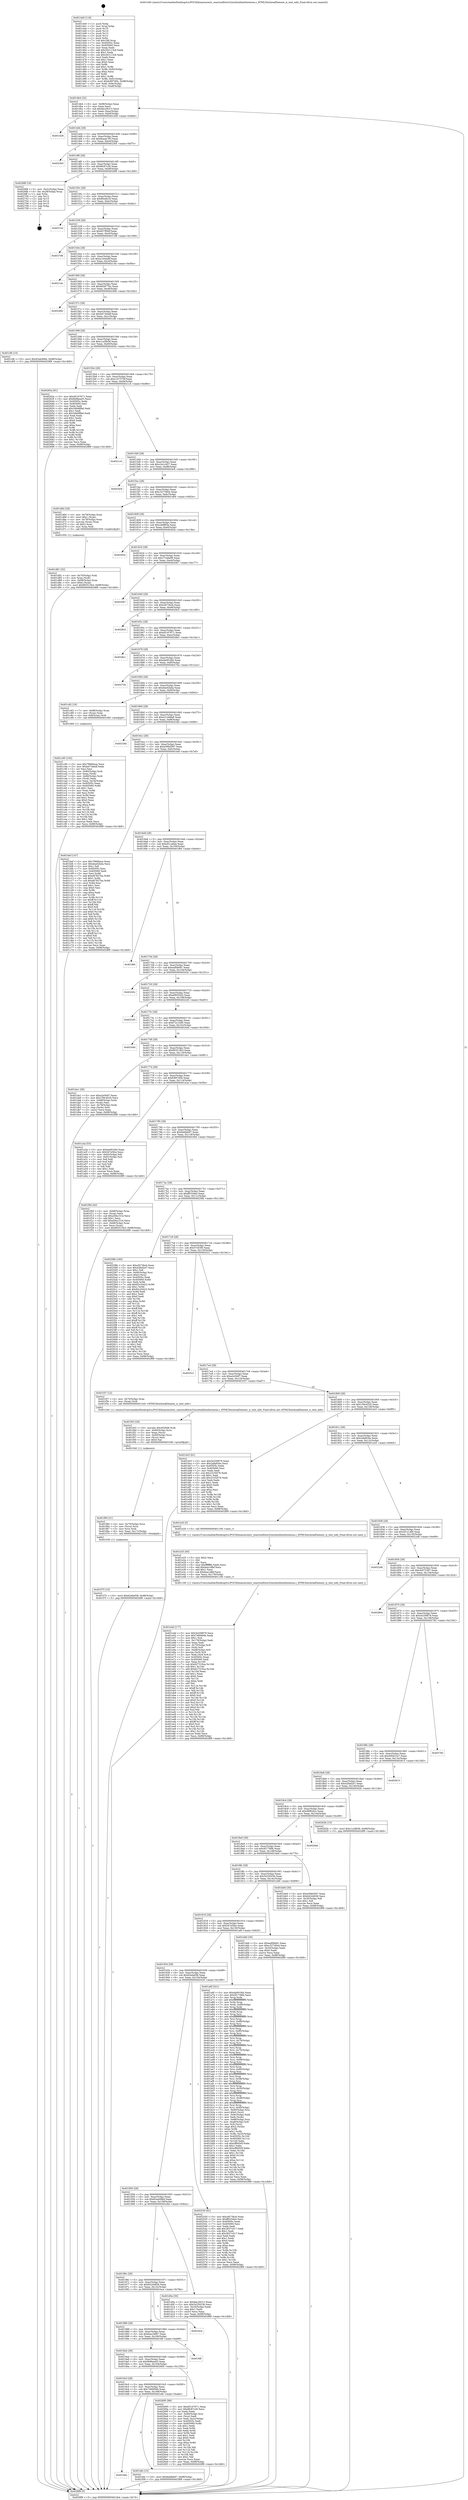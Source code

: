 digraph "0x401440" {
  label = "0x401440 (/mnt/c/Users/mathe/Desktop/tcc/POCII/binaries/extr_reactosdllwin32mshtmlhtmltextarea.c_HTMLTextAreaElement_is_text_edit_Final-ollvm.out::main(0))"
  labelloc = "t"
  node[shape=record]

  Entry [label="",width=0.3,height=0.3,shape=circle,fillcolor=black,style=filled]
  "0x4014b4" [label="{
     0x4014b4 [32]\l
     | [instrs]\l
     &nbsp;&nbsp;0x4014b4 \<+6\>: mov -0x98(%rbp),%eax\l
     &nbsp;&nbsp;0x4014ba \<+2\>: mov %eax,%ecx\l
     &nbsp;&nbsp;0x4014bc \<+6\>: sub $0x8ac29313,%ecx\l
     &nbsp;&nbsp;0x4014c2 \<+6\>: mov %eax,-0xac(%rbp)\l
     &nbsp;&nbsp;0x4014c8 \<+6\>: mov %ecx,-0xb0(%rbp)\l
     &nbsp;&nbsp;0x4014ce \<+6\>: je 0000000000401d28 \<main+0x8e8\>\l
  }"]
  "0x401d28" [label="{
     0x401d28\l
  }", style=dashed]
  "0x4014d4" [label="{
     0x4014d4 [28]\l
     | [instrs]\l
     &nbsp;&nbsp;0x4014d4 \<+5\>: jmp 00000000004014d9 \<main+0x99\>\l
     &nbsp;&nbsp;0x4014d9 \<+6\>: mov -0xac(%rbp),%eax\l
     &nbsp;&nbsp;0x4014df \<+5\>: sub $0x8eaaa793,%eax\l
     &nbsp;&nbsp;0x4014e4 \<+6\>: mov %eax,-0xb4(%rbp)\l
     &nbsp;&nbsp;0x4014ea \<+6\>: je 00000000004023b5 \<main+0xf75\>\l
  }"]
  Exit [label="",width=0.3,height=0.3,shape=circle,fillcolor=black,style=filled,peripheries=2]
  "0x4023b5" [label="{
     0x4023b5\l
  }", style=dashed]
  "0x4014f0" [label="{
     0x4014f0 [28]\l
     | [instrs]\l
     &nbsp;&nbsp;0x4014f0 \<+5\>: jmp 00000000004014f5 \<main+0xb5\>\l
     &nbsp;&nbsp;0x4014f5 \<+6\>: mov -0xac(%rbp),%eax\l
     &nbsp;&nbsp;0x4014fb \<+5\>: sub $0x8fc87c26,%eax\l
     &nbsp;&nbsp;0x401500 \<+6\>: mov %eax,-0xb8(%rbp)\l
     &nbsp;&nbsp;0x401506 \<+6\>: je 00000000004026f8 \<main+0x12b8\>\l
  }"]
  "0x401f75" [label="{
     0x401f75 [15]\l
     | [instrs]\l
     &nbsp;&nbsp;0x401f75 \<+10\>: movl $0x62ebef38,-0x98(%rbp)\l
     &nbsp;&nbsp;0x401f7f \<+5\>: jmp 00000000004028f9 \<main+0x14b9\>\l
  }"]
  "0x4026f8" [label="{
     0x4026f8 [18]\l
     | [instrs]\l
     &nbsp;&nbsp;0x4026f8 \<+3\>: mov -0x2c(%rbp),%eax\l
     &nbsp;&nbsp;0x4026fb \<+4\>: lea -0x28(%rbp),%rsp\l
     &nbsp;&nbsp;0x4026ff \<+1\>: pop %rbx\l
     &nbsp;&nbsp;0x402700 \<+2\>: pop %r12\l
     &nbsp;&nbsp;0x402702 \<+2\>: pop %r13\l
     &nbsp;&nbsp;0x402704 \<+2\>: pop %r14\l
     &nbsp;&nbsp;0x402706 \<+2\>: pop %r15\l
     &nbsp;&nbsp;0x402708 \<+1\>: pop %rbp\l
     &nbsp;&nbsp;0x402709 \<+1\>: ret\l
  }"]
  "0x40150c" [label="{
     0x40150c [28]\l
     | [instrs]\l
     &nbsp;&nbsp;0x40150c \<+5\>: jmp 0000000000401511 \<main+0xd1\>\l
     &nbsp;&nbsp;0x401511 \<+6\>: mov -0xac(%rbp),%eax\l
     &nbsp;&nbsp;0x401517 \<+5\>: sub $0x8fcefe18,%eax\l
     &nbsp;&nbsp;0x40151c \<+6\>: mov %eax,-0xbc(%rbp)\l
     &nbsp;&nbsp;0x401522 \<+6\>: je 00000000004021e2 \<main+0xda2\>\l
  }"]
  "0x401f60" [label="{
     0x401f60 [21]\l
     | [instrs]\l
     &nbsp;&nbsp;0x401f60 \<+4\>: mov -0x70(%rbp),%rcx\l
     &nbsp;&nbsp;0x401f64 \<+3\>: mov (%rcx),%rcx\l
     &nbsp;&nbsp;0x401f67 \<+3\>: mov %rcx,%rdi\l
     &nbsp;&nbsp;0x401f6a \<+6\>: mov %eax,-0x17c(%rbp)\l
     &nbsp;&nbsp;0x401f70 \<+5\>: call 0000000000401030 \<free@plt\>\l
     | [calls]\l
     &nbsp;&nbsp;0x401030 \{1\} (unknown)\l
  }"]
  "0x4021e2" [label="{
     0x4021e2\l
  }", style=dashed]
  "0x401528" [label="{
     0x401528 [28]\l
     | [instrs]\l
     &nbsp;&nbsp;0x401528 \<+5\>: jmp 000000000040152d \<main+0xed\>\l
     &nbsp;&nbsp;0x40152d \<+6\>: mov -0xac(%rbp),%eax\l
     &nbsp;&nbsp;0x401533 \<+5\>: sub $0x927ff2bf,%eax\l
     &nbsp;&nbsp;0x401538 \<+6\>: mov %eax,-0xc0(%rbp)\l
     &nbsp;&nbsp;0x40153e \<+6\>: je 00000000004027d8 \<main+0x1398\>\l
  }"]
  "0x401f43" [label="{
     0x401f43 [29]\l
     | [instrs]\l
     &nbsp;&nbsp;0x401f43 \<+10\>: movabs $0x4030d6,%rdi\l
     &nbsp;&nbsp;0x401f4d \<+4\>: mov -0x60(%rbp),%rcx\l
     &nbsp;&nbsp;0x401f51 \<+2\>: mov %eax,(%rcx)\l
     &nbsp;&nbsp;0x401f53 \<+4\>: mov -0x60(%rbp),%rcx\l
     &nbsp;&nbsp;0x401f57 \<+2\>: mov (%rcx),%esi\l
     &nbsp;&nbsp;0x401f59 \<+2\>: mov $0x0,%al\l
     &nbsp;&nbsp;0x401f5b \<+5\>: call 0000000000401040 \<printf@plt\>\l
     | [calls]\l
     &nbsp;&nbsp;0x401040 \{1\} (unknown)\l
  }"]
  "0x4027d8" [label="{
     0x4027d8\l
  }", style=dashed]
  "0x401544" [label="{
     0x401544 [28]\l
     | [instrs]\l
     &nbsp;&nbsp;0x401544 \<+5\>: jmp 0000000000401549 \<main+0x109\>\l
     &nbsp;&nbsp;0x401549 \<+6\>: mov -0xac(%rbp),%eax\l
     &nbsp;&nbsp;0x40154f \<+5\>: sub $0xa1444adf,%eax\l
     &nbsp;&nbsp;0x401554 \<+6\>: mov %eax,-0xc4(%rbp)\l
     &nbsp;&nbsp;0x40155a \<+6\>: je 000000000040214a \<main+0xd0a\>\l
  }"]
  "0x4019dc" [label="{
     0x4019dc\l
  }", style=dashed]
  "0x40214a" [label="{
     0x40214a\l
  }", style=dashed]
  "0x401560" [label="{
     0x401560 [28]\l
     | [instrs]\l
     &nbsp;&nbsp;0x401560 \<+5\>: jmp 0000000000401565 \<main+0x125\>\l
     &nbsp;&nbsp;0x401565 \<+6\>: mov -0xac(%rbp),%eax\l
     &nbsp;&nbsp;0x40156b \<+5\>: sub $0xb82977bc,%eax\l
     &nbsp;&nbsp;0x401570 \<+6\>: mov %eax,-0xc8(%rbp)\l
     &nbsp;&nbsp;0x401576 \<+6\>: je 000000000040246b \<main+0x102b\>\l
  }"]
  "0x401efe" [label="{
     0x401efe [15]\l
     | [instrs]\l
     &nbsp;&nbsp;0x401efe \<+10\>: movl $0xfeddbb97,-0x98(%rbp)\l
     &nbsp;&nbsp;0x401f08 \<+5\>: jmp 00000000004028f9 \<main+0x14b9\>\l
  }"]
  "0x40246b" [label="{
     0x40246b\l
  }", style=dashed]
  "0x40157c" [label="{
     0x40157c [28]\l
     | [instrs]\l
     &nbsp;&nbsp;0x40157c \<+5\>: jmp 0000000000401581 \<main+0x141\>\l
     &nbsp;&nbsp;0x401581 \<+6\>: mov -0xac(%rbp),%eax\l
     &nbsp;&nbsp;0x401587 \<+5\>: sub $0xbd73dedf,%eax\l
     &nbsp;&nbsp;0x40158c \<+6\>: mov %eax,-0xcc(%rbp)\l
     &nbsp;&nbsp;0x401592 \<+6\>: je 0000000000401cfb \<main+0x8bb\>\l
  }"]
  "0x4019c0" [label="{
     0x4019c0 [28]\l
     | [instrs]\l
     &nbsp;&nbsp;0x4019c0 \<+5\>: jmp 00000000004019c5 \<main+0x585\>\l
     &nbsp;&nbsp;0x4019c5 \<+6\>: mov -0xac(%rbp),%eax\l
     &nbsp;&nbsp;0x4019cb \<+5\>: sub $0x746f494b,%eax\l
     &nbsp;&nbsp;0x4019d0 \<+6\>: mov %eax,-0x168(%rbp)\l
     &nbsp;&nbsp;0x4019d6 \<+6\>: je 0000000000401efe \<main+0xabe\>\l
  }"]
  "0x401cfb" [label="{
     0x401cfb [15]\l
     | [instrs]\l
     &nbsp;&nbsp;0x401cfb \<+10\>: movl $0x63a4496d,-0x98(%rbp)\l
     &nbsp;&nbsp;0x401d05 \<+5\>: jmp 00000000004028f9 \<main+0x14b9\>\l
  }"]
  "0x401598" [label="{
     0x401598 [28]\l
     | [instrs]\l
     &nbsp;&nbsp;0x401598 \<+5\>: jmp 000000000040159d \<main+0x15d\>\l
     &nbsp;&nbsp;0x40159d \<+6\>: mov -0xac(%rbp),%eax\l
     &nbsp;&nbsp;0x4015a3 \<+5\>: sub $0xc1a3fb58,%eax\l
     &nbsp;&nbsp;0x4015a8 \<+6\>: mov %eax,-0xd0(%rbp)\l
     &nbsp;&nbsp;0x4015ae \<+6\>: je 000000000040263a \<main+0x11fa\>\l
  }"]
  "0x402695" [label="{
     0x402695 [99]\l
     | [instrs]\l
     &nbsp;&nbsp;0x402695 \<+5\>: mov $0xd5167671,%eax\l
     &nbsp;&nbsp;0x40269a \<+5\>: mov $0x8fc87c26,%ecx\l
     &nbsp;&nbsp;0x40269f \<+2\>: xor %edx,%edx\l
     &nbsp;&nbsp;0x4026a1 \<+7\>: mov -0x90(%rbp),%rsi\l
     &nbsp;&nbsp;0x4026a8 \<+2\>: mov (%rsi),%edi\l
     &nbsp;&nbsp;0x4026aa \<+3\>: mov %edi,-0x2c(%rbp)\l
     &nbsp;&nbsp;0x4026ad \<+7\>: mov 0x40505c,%edi\l
     &nbsp;&nbsp;0x4026b4 \<+8\>: mov 0x405060,%r8d\l
     &nbsp;&nbsp;0x4026bc \<+3\>: sub $0x1,%edx\l
     &nbsp;&nbsp;0x4026bf \<+3\>: mov %edi,%r9d\l
     &nbsp;&nbsp;0x4026c2 \<+3\>: add %edx,%r9d\l
     &nbsp;&nbsp;0x4026c5 \<+4\>: imul %r9d,%edi\l
     &nbsp;&nbsp;0x4026c9 \<+3\>: and $0x1,%edi\l
     &nbsp;&nbsp;0x4026cc \<+3\>: cmp $0x0,%edi\l
     &nbsp;&nbsp;0x4026cf \<+4\>: sete %r10b\l
     &nbsp;&nbsp;0x4026d3 \<+4\>: cmp $0xa,%r8d\l
     &nbsp;&nbsp;0x4026d7 \<+4\>: setl %r11b\l
     &nbsp;&nbsp;0x4026db \<+3\>: mov %r10b,%bl\l
     &nbsp;&nbsp;0x4026de \<+3\>: and %r11b,%bl\l
     &nbsp;&nbsp;0x4026e1 \<+3\>: xor %r11b,%r10b\l
     &nbsp;&nbsp;0x4026e4 \<+3\>: or %r10b,%bl\l
     &nbsp;&nbsp;0x4026e7 \<+3\>: test $0x1,%bl\l
     &nbsp;&nbsp;0x4026ea \<+3\>: cmovne %ecx,%eax\l
     &nbsp;&nbsp;0x4026ed \<+6\>: mov %eax,-0x98(%rbp)\l
     &nbsp;&nbsp;0x4026f3 \<+5\>: jmp 00000000004028f9 \<main+0x14b9\>\l
  }"]
  "0x40263a" [label="{
     0x40263a [91]\l
     | [instrs]\l
     &nbsp;&nbsp;0x40263a \<+5\>: mov $0xd5167671,%eax\l
     &nbsp;&nbsp;0x40263f \<+5\>: mov $0x6b9bea03,%ecx\l
     &nbsp;&nbsp;0x402644 \<+7\>: mov 0x40505c,%edx\l
     &nbsp;&nbsp;0x40264b \<+7\>: mov 0x405060,%esi\l
     &nbsp;&nbsp;0x402652 \<+2\>: mov %edx,%edi\l
     &nbsp;&nbsp;0x402654 \<+6\>: add $0x34b98fbd,%edi\l
     &nbsp;&nbsp;0x40265a \<+3\>: sub $0x1,%edi\l
     &nbsp;&nbsp;0x40265d \<+6\>: sub $0x34b98fbd,%edi\l
     &nbsp;&nbsp;0x402663 \<+3\>: imul %edi,%edx\l
     &nbsp;&nbsp;0x402666 \<+3\>: and $0x1,%edx\l
     &nbsp;&nbsp;0x402669 \<+3\>: cmp $0x0,%edx\l
     &nbsp;&nbsp;0x40266c \<+4\>: sete %r8b\l
     &nbsp;&nbsp;0x402670 \<+3\>: cmp $0xa,%esi\l
     &nbsp;&nbsp;0x402673 \<+4\>: setl %r9b\l
     &nbsp;&nbsp;0x402677 \<+3\>: mov %r8b,%r10b\l
     &nbsp;&nbsp;0x40267a \<+3\>: and %r9b,%r10b\l
     &nbsp;&nbsp;0x40267d \<+3\>: xor %r9b,%r8b\l
     &nbsp;&nbsp;0x402680 \<+3\>: or %r8b,%r10b\l
     &nbsp;&nbsp;0x402683 \<+4\>: test $0x1,%r10b\l
     &nbsp;&nbsp;0x402687 \<+3\>: cmovne %ecx,%eax\l
     &nbsp;&nbsp;0x40268a \<+6\>: mov %eax,-0x98(%rbp)\l
     &nbsp;&nbsp;0x402690 \<+5\>: jmp 00000000004028f9 \<main+0x14b9\>\l
  }"]
  "0x4015b4" [label="{
     0x4015b4 [28]\l
     | [instrs]\l
     &nbsp;&nbsp;0x4015b4 \<+5\>: jmp 00000000004015b9 \<main+0x179\>\l
     &nbsp;&nbsp;0x4015b9 \<+6\>: mov -0xac(%rbp),%eax\l
     &nbsp;&nbsp;0x4015bf \<+5\>: sub $0xc1b7570f,%eax\l
     &nbsp;&nbsp;0x4015c4 \<+6\>: mov %eax,-0xd4(%rbp)\l
     &nbsp;&nbsp;0x4015ca \<+6\>: je 00000000004021c4 \<main+0xd84\>\l
  }"]
  "0x4019a4" [label="{
     0x4019a4 [28]\l
     | [instrs]\l
     &nbsp;&nbsp;0x4019a4 \<+5\>: jmp 00000000004019a9 \<main+0x569\>\l
     &nbsp;&nbsp;0x4019a9 \<+6\>: mov -0xac(%rbp),%eax\l
     &nbsp;&nbsp;0x4019af \<+5\>: sub $0x6b9bea03,%eax\l
     &nbsp;&nbsp;0x4019b4 \<+6\>: mov %eax,-0x164(%rbp)\l
     &nbsp;&nbsp;0x4019ba \<+6\>: je 0000000000402695 \<main+0x1255\>\l
  }"]
  "0x4021c4" [label="{
     0x4021c4\l
  }", style=dashed]
  "0x4015d0" [label="{
     0x4015d0 [28]\l
     | [instrs]\l
     &nbsp;&nbsp;0x4015d0 \<+5\>: jmp 00000000004015d5 \<main+0x195\>\l
     &nbsp;&nbsp;0x4015d5 \<+6\>: mov -0xac(%rbp),%eax\l
     &nbsp;&nbsp;0x4015db \<+5\>: sub $0xc2e1c627,%eax\l
     &nbsp;&nbsp;0x4015e0 \<+6\>: mov %eax,-0xd8(%rbp)\l
     &nbsp;&nbsp;0x4015e6 \<+6\>: je 00000000004024c6 \<main+0x1086\>\l
  }"]
  "0x401fdf" [label="{
     0x401fdf\l
  }", style=dashed]
  "0x4024c6" [label="{
     0x4024c6\l
  }", style=dashed]
  "0x4015ec" [label="{
     0x4015ec [28]\l
     | [instrs]\l
     &nbsp;&nbsp;0x4015ec \<+5\>: jmp 00000000004015f1 \<main+0x1b1\>\l
     &nbsp;&nbsp;0x4015f1 \<+6\>: mov -0xac(%rbp),%eax\l
     &nbsp;&nbsp;0x4015f7 \<+5\>: sub $0xc3273844,%eax\l
     &nbsp;&nbsp;0x4015fc \<+6\>: mov %eax,-0xdc(%rbp)\l
     &nbsp;&nbsp;0x401602 \<+6\>: je 0000000000401d64 \<main+0x924\>\l
  }"]
  "0x401988" [label="{
     0x401988 [28]\l
     | [instrs]\l
     &nbsp;&nbsp;0x401988 \<+5\>: jmp 000000000040198d \<main+0x54d\>\l
     &nbsp;&nbsp;0x40198d \<+6\>: mov -0xac(%rbp),%eax\l
     &nbsp;&nbsp;0x401993 \<+5\>: sub $0x6aa18d67,%eax\l
     &nbsp;&nbsp;0x401998 \<+6\>: mov %eax,-0x160(%rbp)\l
     &nbsp;&nbsp;0x40199e \<+6\>: je 0000000000401fdf \<main+0xb9f\>\l
  }"]
  "0x401d64" [label="{
     0x401d64 [29]\l
     | [instrs]\l
     &nbsp;&nbsp;0x401d64 \<+4\>: mov -0x78(%rbp),%rax\l
     &nbsp;&nbsp;0x401d68 \<+6\>: movl $0x1,(%rax)\l
     &nbsp;&nbsp;0x401d6e \<+4\>: mov -0x78(%rbp),%rax\l
     &nbsp;&nbsp;0x401d72 \<+3\>: movslq (%rax),%rax\l
     &nbsp;&nbsp;0x401d75 \<+4\>: shl $0x2,%rax\l
     &nbsp;&nbsp;0x401d79 \<+3\>: mov %rax,%rdi\l
     &nbsp;&nbsp;0x401d7c \<+5\>: call 0000000000401050 \<malloc@plt\>\l
     | [calls]\l
     &nbsp;&nbsp;0x401050 \{1\} (unknown)\l
  }"]
  "0x401608" [label="{
     0x401608 [28]\l
     | [instrs]\l
     &nbsp;&nbsp;0x401608 \<+5\>: jmp 000000000040160d \<main+0x1cd\>\l
     &nbsp;&nbsp;0x40160d \<+6\>: mov -0xac(%rbp),%eax\l
     &nbsp;&nbsp;0x401613 \<+5\>: sub $0xc4df9f3a,%eax\l
     &nbsp;&nbsp;0x401618 \<+6\>: mov %eax,-0xe0(%rbp)\l
     &nbsp;&nbsp;0x40161e \<+6\>: je 000000000040283a \<main+0x13fa\>\l
  }"]
  "0x401bce" [label="{
     0x401bce\l
  }", style=dashed]
  "0x40283a" [label="{
     0x40283a\l
  }", style=dashed]
  "0x401624" [label="{
     0x401624 [28]\l
     | [instrs]\l
     &nbsp;&nbsp;0x401624 \<+5\>: jmp 0000000000401629 \<main+0x1e9\>\l
     &nbsp;&nbsp;0x401629 \<+6\>: mov -0xac(%rbp),%eax\l
     &nbsp;&nbsp;0x40162f \<+5\>: sub $0xc7c4da99,%eax\l
     &nbsp;&nbsp;0x401634 \<+6\>: mov %eax,-0xe4(%rbp)\l
     &nbsp;&nbsp;0x40163a \<+6\>: je 00000000004020b7 \<main+0xc77\>\l
  }"]
  "0x401e4d" [label="{
     0x401e4d [177]\l
     | [instrs]\l
     &nbsp;&nbsp;0x401e4d \<+5\>: mov $0x3e259879,%ecx\l
     &nbsp;&nbsp;0x401e52 \<+5\>: mov $0x746f494b,%edx\l
     &nbsp;&nbsp;0x401e57 \<+3\>: mov $0x1,%sil\l
     &nbsp;&nbsp;0x401e5a \<+6\>: mov -0x178(%rbp),%edi\l
     &nbsp;&nbsp;0x401e60 \<+3\>: imul %eax,%edi\l
     &nbsp;&nbsp;0x401e63 \<+4\>: mov -0x70(%rbp),%r8\l
     &nbsp;&nbsp;0x401e67 \<+3\>: mov (%r8),%r8\l
     &nbsp;&nbsp;0x401e6a \<+4\>: mov -0x68(%rbp),%r9\l
     &nbsp;&nbsp;0x401e6e \<+3\>: movslq (%r9),%r9\l
     &nbsp;&nbsp;0x401e71 \<+4\>: mov %edi,(%r8,%r9,4)\l
     &nbsp;&nbsp;0x401e75 \<+7\>: mov 0x40505c,%eax\l
     &nbsp;&nbsp;0x401e7c \<+7\>: mov 0x405060,%edi\l
     &nbsp;&nbsp;0x401e83 \<+3\>: mov %eax,%r10d\l
     &nbsp;&nbsp;0x401e86 \<+7\>: sub $0x627319ca,%r10d\l
     &nbsp;&nbsp;0x401e8d \<+4\>: sub $0x1,%r10d\l
     &nbsp;&nbsp;0x401e91 \<+7\>: add $0x627319ca,%r10d\l
     &nbsp;&nbsp;0x401e98 \<+4\>: imul %r10d,%eax\l
     &nbsp;&nbsp;0x401e9c \<+3\>: and $0x1,%eax\l
     &nbsp;&nbsp;0x401e9f \<+3\>: cmp $0x0,%eax\l
     &nbsp;&nbsp;0x401ea2 \<+4\>: sete %r11b\l
     &nbsp;&nbsp;0x401ea6 \<+3\>: cmp $0xa,%edi\l
     &nbsp;&nbsp;0x401ea9 \<+3\>: setl %bl\l
     &nbsp;&nbsp;0x401eac \<+3\>: mov %r11b,%r14b\l
     &nbsp;&nbsp;0x401eaf \<+4\>: xor $0xff,%r14b\l
     &nbsp;&nbsp;0x401eb3 \<+3\>: mov %bl,%r15b\l
     &nbsp;&nbsp;0x401eb6 \<+4\>: xor $0xff,%r15b\l
     &nbsp;&nbsp;0x401eba \<+4\>: xor $0x0,%sil\l
     &nbsp;&nbsp;0x401ebe \<+3\>: mov %r14b,%r12b\l
     &nbsp;&nbsp;0x401ec1 \<+4\>: and $0x0,%r12b\l
     &nbsp;&nbsp;0x401ec5 \<+3\>: and %sil,%r11b\l
     &nbsp;&nbsp;0x401ec8 \<+3\>: mov %r15b,%r13b\l
     &nbsp;&nbsp;0x401ecb \<+4\>: and $0x0,%r13b\l
     &nbsp;&nbsp;0x401ecf \<+3\>: and %sil,%bl\l
     &nbsp;&nbsp;0x401ed2 \<+3\>: or %r11b,%r12b\l
     &nbsp;&nbsp;0x401ed5 \<+3\>: or %bl,%r13b\l
     &nbsp;&nbsp;0x401ed8 \<+3\>: xor %r13b,%r12b\l
     &nbsp;&nbsp;0x401edb \<+3\>: or %r15b,%r14b\l
     &nbsp;&nbsp;0x401ede \<+4\>: xor $0xff,%r14b\l
     &nbsp;&nbsp;0x401ee2 \<+4\>: or $0x0,%sil\l
     &nbsp;&nbsp;0x401ee6 \<+3\>: and %sil,%r14b\l
     &nbsp;&nbsp;0x401ee9 \<+3\>: or %r14b,%r12b\l
     &nbsp;&nbsp;0x401eec \<+4\>: test $0x1,%r12b\l
     &nbsp;&nbsp;0x401ef0 \<+3\>: cmovne %edx,%ecx\l
     &nbsp;&nbsp;0x401ef3 \<+6\>: mov %ecx,-0x98(%rbp)\l
     &nbsp;&nbsp;0x401ef9 \<+5\>: jmp 00000000004028f9 \<main+0x14b9\>\l
  }"]
  "0x4020b7" [label="{
     0x4020b7\l
  }", style=dashed]
  "0x401640" [label="{
     0x401640 [28]\l
     | [instrs]\l
     &nbsp;&nbsp;0x401640 \<+5\>: jmp 0000000000401645 \<main+0x205\>\l
     &nbsp;&nbsp;0x401645 \<+6\>: mov -0xac(%rbp),%eax\l
     &nbsp;&nbsp;0x40164b \<+5\>: sub $0xcf473bcb,%eax\l
     &nbsp;&nbsp;0x401650 \<+6\>: mov %eax,-0xe8(%rbp)\l
     &nbsp;&nbsp;0x401656 \<+6\>: je 00000000004028c5 \<main+0x1485\>\l
  }"]
  "0x401e25" [label="{
     0x401e25 [40]\l
     | [instrs]\l
     &nbsp;&nbsp;0x401e25 \<+5\>: mov $0x2,%ecx\l
     &nbsp;&nbsp;0x401e2a \<+1\>: cltd\l
     &nbsp;&nbsp;0x401e2b \<+2\>: idiv %ecx\l
     &nbsp;&nbsp;0x401e2d \<+6\>: imul $0xfffffffe,%edx,%ecx\l
     &nbsp;&nbsp;0x401e33 \<+6\>: add $0xbea1dfbf,%ecx\l
     &nbsp;&nbsp;0x401e39 \<+3\>: add $0x1,%ecx\l
     &nbsp;&nbsp;0x401e3c \<+6\>: sub $0xbea1dfbf,%ecx\l
     &nbsp;&nbsp;0x401e42 \<+6\>: mov %ecx,-0x178(%rbp)\l
     &nbsp;&nbsp;0x401e48 \<+5\>: call 0000000000401160 \<next_i\>\l
     | [calls]\l
     &nbsp;&nbsp;0x401160 \{1\} (/mnt/c/Users/mathe/Desktop/tcc/POCII/binaries/extr_reactosdllwin32mshtmlhtmltextarea.c_HTMLTextAreaElement_is_text_edit_Final-ollvm.out::next_i)\l
  }"]
  "0x4028c5" [label="{
     0x4028c5\l
  }", style=dashed]
  "0x40165c" [label="{
     0x40165c [28]\l
     | [instrs]\l
     &nbsp;&nbsp;0x40165c \<+5\>: jmp 0000000000401661 \<main+0x221\>\l
     &nbsp;&nbsp;0x401661 \<+6\>: mov -0xac(%rbp),%eax\l
     &nbsp;&nbsp;0x401667 \<+5\>: sub $0xd5167671,%eax\l
     &nbsp;&nbsp;0x40166c \<+6\>: mov %eax,-0xec(%rbp)\l
     &nbsp;&nbsp;0x401672 \<+6\>: je 00000000004028e1 \<main+0x14a1\>\l
  }"]
  "0x401d81" [label="{
     0x401d81 [32]\l
     | [instrs]\l
     &nbsp;&nbsp;0x401d81 \<+4\>: mov -0x70(%rbp),%rdi\l
     &nbsp;&nbsp;0x401d85 \<+3\>: mov %rax,(%rdi)\l
     &nbsp;&nbsp;0x401d88 \<+4\>: mov -0x68(%rbp),%rax\l
     &nbsp;&nbsp;0x401d8c \<+6\>: movl $0x0,(%rax)\l
     &nbsp;&nbsp;0x401d92 \<+10\>: movl $0xf93515b3,-0x98(%rbp)\l
     &nbsp;&nbsp;0x401d9c \<+5\>: jmp 00000000004028f9 \<main+0x14b9\>\l
  }"]
  "0x4028e1" [label="{
     0x4028e1\l
  }", style=dashed]
  "0x401678" [label="{
     0x401678 [28]\l
     | [instrs]\l
     &nbsp;&nbsp;0x401678 \<+5\>: jmp 000000000040167d \<main+0x23d\>\l
     &nbsp;&nbsp;0x40167d \<+6\>: mov -0xac(%rbp),%eax\l
     &nbsp;&nbsp;0x401683 \<+5\>: sub $0xda091fd4,%eax\l
     &nbsp;&nbsp;0x401688 \<+6\>: mov %eax,-0xf0(%rbp)\l
     &nbsp;&nbsp;0x40168e \<+6\>: je 000000000040270a \<main+0x12ca\>\l
  }"]
  "0x40196c" [label="{
     0x40196c [28]\l
     | [instrs]\l
     &nbsp;&nbsp;0x40196c \<+5\>: jmp 0000000000401971 \<main+0x531\>\l
     &nbsp;&nbsp;0x401971 \<+6\>: mov -0xac(%rbp),%eax\l
     &nbsp;&nbsp;0x401977 \<+5\>: sub $0x64244936,%eax\l
     &nbsp;&nbsp;0x40197c \<+6\>: mov %eax,-0x15c(%rbp)\l
     &nbsp;&nbsp;0x401982 \<+6\>: je 0000000000401bce \<main+0x78e\>\l
  }"]
  "0x40270a" [label="{
     0x40270a\l
  }", style=dashed]
  "0x401694" [label="{
     0x401694 [28]\l
     | [instrs]\l
     &nbsp;&nbsp;0x401694 \<+5\>: jmp 0000000000401699 \<main+0x259\>\l
     &nbsp;&nbsp;0x401699 \<+6\>: mov -0xac(%rbp),%eax\l
     &nbsp;&nbsp;0x40169f \<+5\>: sub $0xdea02bda,%eax\l
     &nbsp;&nbsp;0x4016a4 \<+6\>: mov %eax,-0xf4(%rbp)\l
     &nbsp;&nbsp;0x4016aa \<+6\>: je 0000000000401c82 \<main+0x842\>\l
  }"]
  "0x401d0a" [label="{
     0x401d0a [30]\l
     | [instrs]\l
     &nbsp;&nbsp;0x401d0a \<+5\>: mov $0x8ac29313,%eax\l
     &nbsp;&nbsp;0x401d0f \<+5\>: mov $0x5425023b,%ecx\l
     &nbsp;&nbsp;0x401d14 \<+3\>: mov -0x34(%rbp),%edx\l
     &nbsp;&nbsp;0x401d17 \<+3\>: cmp $0x1,%edx\l
     &nbsp;&nbsp;0x401d1a \<+3\>: cmovl %ecx,%eax\l
     &nbsp;&nbsp;0x401d1d \<+6\>: mov %eax,-0x98(%rbp)\l
     &nbsp;&nbsp;0x401d23 \<+5\>: jmp 00000000004028f9 \<main+0x14b9\>\l
  }"]
  "0x401c82" [label="{
     0x401c82 [19]\l
     | [instrs]\l
     &nbsp;&nbsp;0x401c82 \<+7\>: mov -0x88(%rbp),%rax\l
     &nbsp;&nbsp;0x401c89 \<+3\>: mov (%rax),%rax\l
     &nbsp;&nbsp;0x401c8c \<+4\>: mov 0x8(%rax),%rdi\l
     &nbsp;&nbsp;0x401c90 \<+5\>: call 0000000000401060 \<atoi@plt\>\l
     | [calls]\l
     &nbsp;&nbsp;0x401060 \{1\} (unknown)\l
  }"]
  "0x4016b0" [label="{
     0x4016b0 [28]\l
     | [instrs]\l
     &nbsp;&nbsp;0x4016b0 \<+5\>: jmp 00000000004016b5 \<main+0x275\>\l
     &nbsp;&nbsp;0x4016b5 \<+6\>: mov -0xac(%rbp),%eax\l
     &nbsp;&nbsp;0x4016bb \<+5\>: sub $0xe21d48a8,%eax\l
     &nbsp;&nbsp;0x4016c0 \<+6\>: mov %eax,-0xf8(%rbp)\l
     &nbsp;&nbsp;0x4016c6 \<+6\>: je 000000000040234b \<main+0xf0b\>\l
  }"]
  "0x401950" [label="{
     0x401950 [28]\l
     | [instrs]\l
     &nbsp;&nbsp;0x401950 \<+5\>: jmp 0000000000401955 \<main+0x515\>\l
     &nbsp;&nbsp;0x401955 \<+6\>: mov -0xac(%rbp),%eax\l
     &nbsp;&nbsp;0x40195b \<+5\>: sub $0x63a4496d,%eax\l
     &nbsp;&nbsp;0x401960 \<+6\>: mov %eax,-0x158(%rbp)\l
     &nbsp;&nbsp;0x401966 \<+6\>: je 0000000000401d0a \<main+0x8ca\>\l
  }"]
  "0x40234b" [label="{
     0x40234b\l
  }", style=dashed]
  "0x4016cc" [label="{
     0x4016cc [28]\l
     | [instrs]\l
     &nbsp;&nbsp;0x4016cc \<+5\>: jmp 00000000004016d1 \<main+0x291\>\l
     &nbsp;&nbsp;0x4016d1 \<+6\>: mov -0xac(%rbp),%eax\l
     &nbsp;&nbsp;0x4016d7 \<+5\>: sub $0xe59b0597,%eax\l
     &nbsp;&nbsp;0x4016dc \<+6\>: mov %eax,-0xfc(%rbp)\l
     &nbsp;&nbsp;0x4016e2 \<+6\>: je 0000000000401bef \<main+0x7af\>\l
  }"]
  "0x402530" [label="{
     0x402530 [91]\l
     | [instrs]\l
     &nbsp;&nbsp;0x402530 \<+5\>: mov $0xcf473bcb,%eax\l
     &nbsp;&nbsp;0x402535 \<+5\>: mov $0xff533de4,%ecx\l
     &nbsp;&nbsp;0x40253a \<+7\>: mov 0x40505c,%edx\l
     &nbsp;&nbsp;0x402541 \<+7\>: mov 0x405060,%esi\l
     &nbsp;&nbsp;0x402548 \<+2\>: mov %edx,%edi\l
     &nbsp;&nbsp;0x40254a \<+6\>: add $0x3837c017,%edi\l
     &nbsp;&nbsp;0x402550 \<+3\>: sub $0x1,%edi\l
     &nbsp;&nbsp;0x402553 \<+6\>: sub $0x3837c017,%edi\l
     &nbsp;&nbsp;0x402559 \<+3\>: imul %edi,%edx\l
     &nbsp;&nbsp;0x40255c \<+3\>: and $0x1,%edx\l
     &nbsp;&nbsp;0x40255f \<+3\>: cmp $0x0,%edx\l
     &nbsp;&nbsp;0x402562 \<+4\>: sete %r8b\l
     &nbsp;&nbsp;0x402566 \<+3\>: cmp $0xa,%esi\l
     &nbsp;&nbsp;0x402569 \<+4\>: setl %r9b\l
     &nbsp;&nbsp;0x40256d \<+3\>: mov %r8b,%r10b\l
     &nbsp;&nbsp;0x402570 \<+3\>: and %r9b,%r10b\l
     &nbsp;&nbsp;0x402573 \<+3\>: xor %r9b,%r8b\l
     &nbsp;&nbsp;0x402576 \<+3\>: or %r8b,%r10b\l
     &nbsp;&nbsp;0x402579 \<+4\>: test $0x1,%r10b\l
     &nbsp;&nbsp;0x40257d \<+3\>: cmovne %ecx,%eax\l
     &nbsp;&nbsp;0x402580 \<+6\>: mov %eax,-0x98(%rbp)\l
     &nbsp;&nbsp;0x402586 \<+5\>: jmp 00000000004028f9 \<main+0x14b9\>\l
  }"]
  "0x401bef" [label="{
     0x401bef [147]\l
     | [instrs]\l
     &nbsp;&nbsp;0x401bef \<+5\>: mov $0x79666ace,%eax\l
     &nbsp;&nbsp;0x401bf4 \<+5\>: mov $0xdea02bda,%ecx\l
     &nbsp;&nbsp;0x401bf9 \<+2\>: mov $0x1,%dl\l
     &nbsp;&nbsp;0x401bfb \<+7\>: mov 0x40505c,%esi\l
     &nbsp;&nbsp;0x401c02 \<+7\>: mov 0x405060,%edi\l
     &nbsp;&nbsp;0x401c09 \<+3\>: mov %esi,%r8d\l
     &nbsp;&nbsp;0x401c0c \<+7\>: add $0xe87827ba,%r8d\l
     &nbsp;&nbsp;0x401c13 \<+4\>: sub $0x1,%r8d\l
     &nbsp;&nbsp;0x401c17 \<+7\>: sub $0xe87827ba,%r8d\l
     &nbsp;&nbsp;0x401c1e \<+4\>: imul %r8d,%esi\l
     &nbsp;&nbsp;0x401c22 \<+3\>: and $0x1,%esi\l
     &nbsp;&nbsp;0x401c25 \<+3\>: cmp $0x0,%esi\l
     &nbsp;&nbsp;0x401c28 \<+4\>: sete %r9b\l
     &nbsp;&nbsp;0x401c2c \<+3\>: cmp $0xa,%edi\l
     &nbsp;&nbsp;0x401c2f \<+4\>: setl %r10b\l
     &nbsp;&nbsp;0x401c33 \<+3\>: mov %r9b,%r11b\l
     &nbsp;&nbsp;0x401c36 \<+4\>: xor $0xff,%r11b\l
     &nbsp;&nbsp;0x401c3a \<+3\>: mov %r10b,%bl\l
     &nbsp;&nbsp;0x401c3d \<+3\>: xor $0xff,%bl\l
     &nbsp;&nbsp;0x401c40 \<+3\>: xor $0x0,%dl\l
     &nbsp;&nbsp;0x401c43 \<+3\>: mov %r11b,%r14b\l
     &nbsp;&nbsp;0x401c46 \<+4\>: and $0x0,%r14b\l
     &nbsp;&nbsp;0x401c4a \<+3\>: and %dl,%r9b\l
     &nbsp;&nbsp;0x401c4d \<+3\>: mov %bl,%r15b\l
     &nbsp;&nbsp;0x401c50 \<+4\>: and $0x0,%r15b\l
     &nbsp;&nbsp;0x401c54 \<+3\>: and %dl,%r10b\l
     &nbsp;&nbsp;0x401c57 \<+3\>: or %r9b,%r14b\l
     &nbsp;&nbsp;0x401c5a \<+3\>: or %r10b,%r15b\l
     &nbsp;&nbsp;0x401c5d \<+3\>: xor %r15b,%r14b\l
     &nbsp;&nbsp;0x401c60 \<+3\>: or %bl,%r11b\l
     &nbsp;&nbsp;0x401c63 \<+4\>: xor $0xff,%r11b\l
     &nbsp;&nbsp;0x401c67 \<+3\>: or $0x0,%dl\l
     &nbsp;&nbsp;0x401c6a \<+3\>: and %dl,%r11b\l
     &nbsp;&nbsp;0x401c6d \<+3\>: or %r11b,%r14b\l
     &nbsp;&nbsp;0x401c70 \<+4\>: test $0x1,%r14b\l
     &nbsp;&nbsp;0x401c74 \<+3\>: cmovne %ecx,%eax\l
     &nbsp;&nbsp;0x401c77 \<+6\>: mov %eax,-0x98(%rbp)\l
     &nbsp;&nbsp;0x401c7d \<+5\>: jmp 00000000004028f9 \<main+0x14b9\>\l
  }"]
  "0x4016e8" [label="{
     0x4016e8 [28]\l
     | [instrs]\l
     &nbsp;&nbsp;0x4016e8 \<+5\>: jmp 00000000004016ed \<main+0x2ad\>\l
     &nbsp;&nbsp;0x4016ed \<+6\>: mov -0xac(%rbp),%eax\l
     &nbsp;&nbsp;0x4016f3 \<+5\>: sub $0xe91ca6ae,%eax\l
     &nbsp;&nbsp;0x4016f8 \<+6\>: mov %eax,-0x100(%rbp)\l
     &nbsp;&nbsp;0x4016fe \<+6\>: je 0000000000401f84 \<main+0xb44\>\l
  }"]
  "0x401c95" [label="{
     0x401c95 [102]\l
     | [instrs]\l
     &nbsp;&nbsp;0x401c95 \<+5\>: mov $0x79666ace,%ecx\l
     &nbsp;&nbsp;0x401c9a \<+5\>: mov $0xbd73dedf,%edx\l
     &nbsp;&nbsp;0x401c9f \<+2\>: xor %esi,%esi\l
     &nbsp;&nbsp;0x401ca1 \<+4\>: mov -0x80(%rbp),%rdi\l
     &nbsp;&nbsp;0x401ca5 \<+2\>: mov %eax,(%rdi)\l
     &nbsp;&nbsp;0x401ca7 \<+4\>: mov -0x80(%rbp),%rdi\l
     &nbsp;&nbsp;0x401cab \<+2\>: mov (%rdi),%eax\l
     &nbsp;&nbsp;0x401cad \<+3\>: mov %eax,-0x34(%rbp)\l
     &nbsp;&nbsp;0x401cb0 \<+7\>: mov 0x40505c,%eax\l
     &nbsp;&nbsp;0x401cb7 \<+8\>: mov 0x405060,%r8d\l
     &nbsp;&nbsp;0x401cbf \<+3\>: sub $0x1,%esi\l
     &nbsp;&nbsp;0x401cc2 \<+3\>: mov %eax,%r9d\l
     &nbsp;&nbsp;0x401cc5 \<+3\>: add %esi,%r9d\l
     &nbsp;&nbsp;0x401cc8 \<+4\>: imul %r9d,%eax\l
     &nbsp;&nbsp;0x401ccc \<+3\>: and $0x1,%eax\l
     &nbsp;&nbsp;0x401ccf \<+3\>: cmp $0x0,%eax\l
     &nbsp;&nbsp;0x401cd2 \<+4\>: sete %r10b\l
     &nbsp;&nbsp;0x401cd6 \<+4\>: cmp $0xa,%r8d\l
     &nbsp;&nbsp;0x401cda \<+4\>: setl %r11b\l
     &nbsp;&nbsp;0x401cde \<+3\>: mov %r10b,%bl\l
     &nbsp;&nbsp;0x401ce1 \<+3\>: and %r11b,%bl\l
     &nbsp;&nbsp;0x401ce4 \<+3\>: xor %r11b,%r10b\l
     &nbsp;&nbsp;0x401ce7 \<+3\>: or %r10b,%bl\l
     &nbsp;&nbsp;0x401cea \<+3\>: test $0x1,%bl\l
     &nbsp;&nbsp;0x401ced \<+3\>: cmovne %edx,%ecx\l
     &nbsp;&nbsp;0x401cf0 \<+6\>: mov %ecx,-0x98(%rbp)\l
     &nbsp;&nbsp;0x401cf6 \<+5\>: jmp 00000000004028f9 \<main+0x14b9\>\l
  }"]
  "0x401f84" [label="{
     0x401f84\l
  }", style=dashed]
  "0x401704" [label="{
     0x401704 [28]\l
     | [instrs]\l
     &nbsp;&nbsp;0x401704 \<+5\>: jmp 0000000000401709 \<main+0x2c9\>\l
     &nbsp;&nbsp;0x401709 \<+6\>: mov -0xac(%rbp),%eax\l
     &nbsp;&nbsp;0x40170f \<+5\>: sub $0xeaf0b691,%eax\l
     &nbsp;&nbsp;0x401714 \<+6\>: mov %eax,-0x104(%rbp)\l
     &nbsp;&nbsp;0x40171a \<+6\>: je 000000000040245c \<main+0x101c\>\l
  }"]
  "0x401934" [label="{
     0x401934 [28]\l
     | [instrs]\l
     &nbsp;&nbsp;0x401934 \<+5\>: jmp 0000000000401939 \<main+0x4f9\>\l
     &nbsp;&nbsp;0x401939 \<+6\>: mov -0xac(%rbp),%eax\l
     &nbsp;&nbsp;0x40193f \<+5\>: sub $0x62ebef38,%eax\l
     &nbsp;&nbsp;0x401944 \<+6\>: mov %eax,-0x154(%rbp)\l
     &nbsp;&nbsp;0x40194a \<+6\>: je 0000000000402530 \<main+0x10f0\>\l
  }"]
  "0x40245c" [label="{
     0x40245c\l
  }", style=dashed]
  "0x401720" [label="{
     0x401720 [28]\l
     | [instrs]\l
     &nbsp;&nbsp;0x401720 \<+5\>: jmp 0000000000401725 \<main+0x2e5\>\l
     &nbsp;&nbsp;0x401725 \<+6\>: mov -0xac(%rbp),%eax\l
     &nbsp;&nbsp;0x40172b \<+5\>: sub $0xef9555d2,%eax\l
     &nbsp;&nbsp;0x401730 \<+6\>: mov %eax,-0x108(%rbp)\l
     &nbsp;&nbsp;0x401736 \<+6\>: je 0000000000402245 \<main+0xe05\>\l
  }"]
  "0x401a6f" [label="{
     0x401a6f [321]\l
     | [instrs]\l
     &nbsp;&nbsp;0x401a6f \<+5\>: mov $0xda091fd4,%eax\l
     &nbsp;&nbsp;0x401a74 \<+5\>: mov $0x4f173fdb,%ecx\l
     &nbsp;&nbsp;0x401a79 \<+3\>: mov %rsp,%rdx\l
     &nbsp;&nbsp;0x401a7c \<+4\>: add $0xfffffffffffffff0,%rdx\l
     &nbsp;&nbsp;0x401a80 \<+3\>: mov %rdx,%rsp\l
     &nbsp;&nbsp;0x401a83 \<+7\>: mov %rdx,-0x90(%rbp)\l
     &nbsp;&nbsp;0x401a8a \<+3\>: mov %rsp,%rdx\l
     &nbsp;&nbsp;0x401a8d \<+4\>: add $0xfffffffffffffff0,%rdx\l
     &nbsp;&nbsp;0x401a91 \<+3\>: mov %rdx,%rsp\l
     &nbsp;&nbsp;0x401a94 \<+3\>: mov %rsp,%rsi\l
     &nbsp;&nbsp;0x401a97 \<+4\>: add $0xfffffffffffffff0,%rsi\l
     &nbsp;&nbsp;0x401a9b \<+3\>: mov %rsi,%rsp\l
     &nbsp;&nbsp;0x401a9e \<+7\>: mov %rsi,-0x88(%rbp)\l
     &nbsp;&nbsp;0x401aa5 \<+3\>: mov %rsp,%rsi\l
     &nbsp;&nbsp;0x401aa8 \<+4\>: add $0xfffffffffffffff0,%rsi\l
     &nbsp;&nbsp;0x401aac \<+3\>: mov %rsi,%rsp\l
     &nbsp;&nbsp;0x401aaf \<+4\>: mov %rsi,-0x80(%rbp)\l
     &nbsp;&nbsp;0x401ab3 \<+3\>: mov %rsp,%rsi\l
     &nbsp;&nbsp;0x401ab6 \<+4\>: add $0xfffffffffffffff0,%rsi\l
     &nbsp;&nbsp;0x401aba \<+3\>: mov %rsi,%rsp\l
     &nbsp;&nbsp;0x401abd \<+4\>: mov %rsi,-0x78(%rbp)\l
     &nbsp;&nbsp;0x401ac1 \<+3\>: mov %rsp,%rsi\l
     &nbsp;&nbsp;0x401ac4 \<+4\>: add $0xfffffffffffffff0,%rsi\l
     &nbsp;&nbsp;0x401ac8 \<+3\>: mov %rsi,%rsp\l
     &nbsp;&nbsp;0x401acb \<+4\>: mov %rsi,-0x70(%rbp)\l
     &nbsp;&nbsp;0x401acf \<+3\>: mov %rsp,%rsi\l
     &nbsp;&nbsp;0x401ad2 \<+4\>: add $0xfffffffffffffff0,%rsi\l
     &nbsp;&nbsp;0x401ad6 \<+3\>: mov %rsi,%rsp\l
     &nbsp;&nbsp;0x401ad9 \<+4\>: mov %rsi,-0x68(%rbp)\l
     &nbsp;&nbsp;0x401add \<+3\>: mov %rsp,%rsi\l
     &nbsp;&nbsp;0x401ae0 \<+4\>: add $0xfffffffffffffff0,%rsi\l
     &nbsp;&nbsp;0x401ae4 \<+3\>: mov %rsi,%rsp\l
     &nbsp;&nbsp;0x401ae7 \<+4\>: mov %rsi,-0x60(%rbp)\l
     &nbsp;&nbsp;0x401aeb \<+3\>: mov %rsp,%rsi\l
     &nbsp;&nbsp;0x401aee \<+4\>: add $0xfffffffffffffff0,%rsi\l
     &nbsp;&nbsp;0x401af2 \<+3\>: mov %rsi,%rsp\l
     &nbsp;&nbsp;0x401af5 \<+4\>: mov %rsi,-0x58(%rbp)\l
     &nbsp;&nbsp;0x401af9 \<+3\>: mov %rsp,%rsi\l
     &nbsp;&nbsp;0x401afc \<+4\>: add $0xfffffffffffffff0,%rsi\l
     &nbsp;&nbsp;0x401b00 \<+3\>: mov %rsi,%rsp\l
     &nbsp;&nbsp;0x401b03 \<+4\>: mov %rsi,-0x50(%rbp)\l
     &nbsp;&nbsp;0x401b07 \<+3\>: mov %rsp,%rsi\l
     &nbsp;&nbsp;0x401b0a \<+4\>: add $0xfffffffffffffff0,%rsi\l
     &nbsp;&nbsp;0x401b0e \<+3\>: mov %rsi,%rsp\l
     &nbsp;&nbsp;0x401b11 \<+4\>: mov %rsi,-0x48(%rbp)\l
     &nbsp;&nbsp;0x401b15 \<+3\>: mov %rsp,%rsi\l
     &nbsp;&nbsp;0x401b18 \<+4\>: add $0xfffffffffffffff0,%rsi\l
     &nbsp;&nbsp;0x401b1c \<+3\>: mov %rsi,%rsp\l
     &nbsp;&nbsp;0x401b1f \<+4\>: mov %rsi,-0x40(%rbp)\l
     &nbsp;&nbsp;0x401b23 \<+7\>: mov -0x90(%rbp),%rsi\l
     &nbsp;&nbsp;0x401b2a \<+6\>: movl $0x0,(%rsi)\l
     &nbsp;&nbsp;0x401b30 \<+6\>: mov -0x9c(%rbp),%edi\l
     &nbsp;&nbsp;0x401b36 \<+2\>: mov %edi,(%rdx)\l
     &nbsp;&nbsp;0x401b38 \<+7\>: mov -0x88(%rbp),%rsi\l
     &nbsp;&nbsp;0x401b3f \<+7\>: mov -0xa8(%rbp),%r8\l
     &nbsp;&nbsp;0x401b46 \<+3\>: mov %r8,(%rsi)\l
     &nbsp;&nbsp;0x401b49 \<+3\>: cmpl $0x2,(%rdx)\l
     &nbsp;&nbsp;0x401b4c \<+4\>: setne %r9b\l
     &nbsp;&nbsp;0x401b50 \<+4\>: and $0x1,%r9b\l
     &nbsp;&nbsp;0x401b54 \<+4\>: mov %r9b,-0x35(%rbp)\l
     &nbsp;&nbsp;0x401b58 \<+8\>: mov 0x40505c,%r10d\l
     &nbsp;&nbsp;0x401b60 \<+8\>: mov 0x405060,%r11d\l
     &nbsp;&nbsp;0x401b68 \<+3\>: mov %r10d,%ebx\l
     &nbsp;&nbsp;0x401b6b \<+6\>: sub $0xcff4d50f,%ebx\l
     &nbsp;&nbsp;0x401b71 \<+3\>: sub $0x1,%ebx\l
     &nbsp;&nbsp;0x401b74 \<+6\>: add $0xcff4d50f,%ebx\l
     &nbsp;&nbsp;0x401b7a \<+4\>: imul %ebx,%r10d\l
     &nbsp;&nbsp;0x401b7e \<+4\>: and $0x1,%r10d\l
     &nbsp;&nbsp;0x401b82 \<+4\>: cmp $0x0,%r10d\l
     &nbsp;&nbsp;0x401b86 \<+4\>: sete %r9b\l
     &nbsp;&nbsp;0x401b8a \<+4\>: cmp $0xa,%r11d\l
     &nbsp;&nbsp;0x401b8e \<+4\>: setl %r14b\l
     &nbsp;&nbsp;0x401b92 \<+3\>: mov %r9b,%r15b\l
     &nbsp;&nbsp;0x401b95 \<+3\>: and %r14b,%r15b\l
     &nbsp;&nbsp;0x401b98 \<+3\>: xor %r14b,%r9b\l
     &nbsp;&nbsp;0x401b9b \<+3\>: or %r9b,%r15b\l
     &nbsp;&nbsp;0x401b9e \<+4\>: test $0x1,%r15b\l
     &nbsp;&nbsp;0x401ba2 \<+3\>: cmovne %ecx,%eax\l
     &nbsp;&nbsp;0x401ba5 \<+6\>: mov %eax,-0x98(%rbp)\l
     &nbsp;&nbsp;0x401bab \<+5\>: jmp 00000000004028f9 \<main+0x14b9\>\l
  }"]
  "0x402245" [label="{
     0x402245\l
  }", style=dashed]
  "0x40173c" [label="{
     0x40173c [28]\l
     | [instrs]\l
     &nbsp;&nbsp;0x40173c \<+5\>: jmp 0000000000401741 \<main+0x301\>\l
     &nbsp;&nbsp;0x401741 \<+6\>: mov -0xac(%rbp),%eax\l
     &nbsp;&nbsp;0x401747 \<+5\>: sub $0xf72c10d5,%eax\l
     &nbsp;&nbsp;0x40174c \<+6\>: mov %eax,-0x10c(%rbp)\l
     &nbsp;&nbsp;0x401752 \<+6\>: je 000000000040244d \<main+0x100d\>\l
  }"]
  "0x401918" [label="{
     0x401918 [28]\l
     | [instrs]\l
     &nbsp;&nbsp;0x401918 \<+5\>: jmp 000000000040191d \<main+0x4dd\>\l
     &nbsp;&nbsp;0x40191d \<+6\>: mov -0xac(%rbp),%eax\l
     &nbsp;&nbsp;0x401923 \<+5\>: sub $0x547e5fce,%eax\l
     &nbsp;&nbsp;0x401928 \<+6\>: mov %eax,-0x150(%rbp)\l
     &nbsp;&nbsp;0x40192e \<+6\>: je 0000000000401a6f \<main+0x62f\>\l
  }"]
  "0x40244d" [label="{
     0x40244d\l
  }", style=dashed]
  "0x401758" [label="{
     0x401758 [28]\l
     | [instrs]\l
     &nbsp;&nbsp;0x401758 \<+5\>: jmp 000000000040175d \<main+0x31d\>\l
     &nbsp;&nbsp;0x40175d \<+6\>: mov -0xac(%rbp),%eax\l
     &nbsp;&nbsp;0x401763 \<+5\>: sub $0xf93515b3,%eax\l
     &nbsp;&nbsp;0x401768 \<+6\>: mov %eax,-0x110(%rbp)\l
     &nbsp;&nbsp;0x40176e \<+6\>: je 0000000000401da1 \<main+0x961\>\l
  }"]
  "0x401d46" [label="{
     0x401d46 [30]\l
     | [instrs]\l
     &nbsp;&nbsp;0x401d46 \<+5\>: mov $0xeaf0b691,%eax\l
     &nbsp;&nbsp;0x401d4b \<+5\>: mov $0xc3273844,%ecx\l
     &nbsp;&nbsp;0x401d50 \<+3\>: mov -0x34(%rbp),%edx\l
     &nbsp;&nbsp;0x401d53 \<+3\>: cmp $0x0,%edx\l
     &nbsp;&nbsp;0x401d56 \<+3\>: cmove %ecx,%eax\l
     &nbsp;&nbsp;0x401d59 \<+6\>: mov %eax,-0x98(%rbp)\l
     &nbsp;&nbsp;0x401d5f \<+5\>: jmp 00000000004028f9 \<main+0x14b9\>\l
  }"]
  "0x401da1" [label="{
     0x401da1 [36]\l
     | [instrs]\l
     &nbsp;&nbsp;0x401da1 \<+5\>: mov $0xa2e5b97,%eax\l
     &nbsp;&nbsp;0x401da6 \<+5\>: mov $0x158c4520,%ecx\l
     &nbsp;&nbsp;0x401dab \<+4\>: mov -0x68(%rbp),%rdx\l
     &nbsp;&nbsp;0x401daf \<+2\>: mov (%rdx),%esi\l
     &nbsp;&nbsp;0x401db1 \<+4\>: mov -0x78(%rbp),%rdx\l
     &nbsp;&nbsp;0x401db5 \<+2\>: cmp (%rdx),%esi\l
     &nbsp;&nbsp;0x401db7 \<+3\>: cmovl %ecx,%eax\l
     &nbsp;&nbsp;0x401dba \<+6\>: mov %eax,-0x98(%rbp)\l
     &nbsp;&nbsp;0x401dc0 \<+5\>: jmp 00000000004028f9 \<main+0x14b9\>\l
  }"]
  "0x401774" [label="{
     0x401774 [28]\l
     | [instrs]\l
     &nbsp;&nbsp;0x401774 \<+5\>: jmp 0000000000401779 \<main+0x339\>\l
     &nbsp;&nbsp;0x401779 \<+6\>: mov -0xac(%rbp),%eax\l
     &nbsp;&nbsp;0x40177f \<+5\>: sub $0xfc897d5b,%eax\l
     &nbsp;&nbsp;0x401784 \<+6\>: mov %eax,-0x114(%rbp)\l
     &nbsp;&nbsp;0x40178a \<+6\>: je 0000000000401a3a \<main+0x5fa\>\l
  }"]
  "0x4018fc" [label="{
     0x4018fc [28]\l
     | [instrs]\l
     &nbsp;&nbsp;0x4018fc \<+5\>: jmp 0000000000401901 \<main+0x4c1\>\l
     &nbsp;&nbsp;0x401901 \<+6\>: mov -0xac(%rbp),%eax\l
     &nbsp;&nbsp;0x401907 \<+5\>: sub $0x5425023b,%eax\l
     &nbsp;&nbsp;0x40190c \<+6\>: mov %eax,-0x14c(%rbp)\l
     &nbsp;&nbsp;0x401912 \<+6\>: je 0000000000401d46 \<main+0x906\>\l
  }"]
  "0x401a3a" [label="{
     0x401a3a [53]\l
     | [instrs]\l
     &nbsp;&nbsp;0x401a3a \<+5\>: mov $0xda091fd4,%eax\l
     &nbsp;&nbsp;0x401a3f \<+5\>: mov $0x547e5fce,%ecx\l
     &nbsp;&nbsp;0x401a44 \<+6\>: mov -0x92(%rbp),%dl\l
     &nbsp;&nbsp;0x401a4a \<+7\>: mov -0x91(%rbp),%sil\l
     &nbsp;&nbsp;0x401a51 \<+3\>: mov %dl,%dil\l
     &nbsp;&nbsp;0x401a54 \<+3\>: and %sil,%dil\l
     &nbsp;&nbsp;0x401a57 \<+3\>: xor %sil,%dl\l
     &nbsp;&nbsp;0x401a5a \<+3\>: or %dl,%dil\l
     &nbsp;&nbsp;0x401a5d \<+4\>: test $0x1,%dil\l
     &nbsp;&nbsp;0x401a61 \<+3\>: cmovne %ecx,%eax\l
     &nbsp;&nbsp;0x401a64 \<+6\>: mov %eax,-0x98(%rbp)\l
     &nbsp;&nbsp;0x401a6a \<+5\>: jmp 00000000004028f9 \<main+0x14b9\>\l
  }"]
  "0x401790" [label="{
     0x401790 [28]\l
     | [instrs]\l
     &nbsp;&nbsp;0x401790 \<+5\>: jmp 0000000000401795 \<main+0x355\>\l
     &nbsp;&nbsp;0x401795 \<+6\>: mov -0xac(%rbp),%eax\l
     &nbsp;&nbsp;0x40179b \<+5\>: sub $0xfeddbb97,%eax\l
     &nbsp;&nbsp;0x4017a0 \<+6\>: mov %eax,-0x118(%rbp)\l
     &nbsp;&nbsp;0x4017a6 \<+6\>: je 0000000000401f0d \<main+0xacd\>\l
  }"]
  "0x4028f9" [label="{
     0x4028f9 [5]\l
     | [instrs]\l
     &nbsp;&nbsp;0x4028f9 \<+5\>: jmp 00000000004014b4 \<main+0x74\>\l
  }"]
  "0x401440" [label="{
     0x401440 [116]\l
     | [instrs]\l
     &nbsp;&nbsp;0x401440 \<+1\>: push %rbp\l
     &nbsp;&nbsp;0x401441 \<+3\>: mov %rsp,%rbp\l
     &nbsp;&nbsp;0x401444 \<+2\>: push %r15\l
     &nbsp;&nbsp;0x401446 \<+2\>: push %r14\l
     &nbsp;&nbsp;0x401448 \<+2\>: push %r13\l
     &nbsp;&nbsp;0x40144a \<+2\>: push %r12\l
     &nbsp;&nbsp;0x40144c \<+1\>: push %rbx\l
     &nbsp;&nbsp;0x40144d \<+7\>: sub $0x198,%rsp\l
     &nbsp;&nbsp;0x401454 \<+7\>: mov 0x40505c,%eax\l
     &nbsp;&nbsp;0x40145b \<+7\>: mov 0x405060,%ecx\l
     &nbsp;&nbsp;0x401462 \<+2\>: mov %eax,%edx\l
     &nbsp;&nbsp;0x401464 \<+6\>: add $0x292113c8,%edx\l
     &nbsp;&nbsp;0x40146a \<+3\>: sub $0x1,%edx\l
     &nbsp;&nbsp;0x40146d \<+6\>: sub $0x292113c8,%edx\l
     &nbsp;&nbsp;0x401473 \<+3\>: imul %edx,%eax\l
     &nbsp;&nbsp;0x401476 \<+3\>: and $0x1,%eax\l
     &nbsp;&nbsp;0x401479 \<+3\>: cmp $0x0,%eax\l
     &nbsp;&nbsp;0x40147c \<+4\>: sete %r8b\l
     &nbsp;&nbsp;0x401480 \<+4\>: and $0x1,%r8b\l
     &nbsp;&nbsp;0x401484 \<+7\>: mov %r8b,-0x92(%rbp)\l
     &nbsp;&nbsp;0x40148b \<+3\>: cmp $0xa,%ecx\l
     &nbsp;&nbsp;0x40148e \<+4\>: setl %r8b\l
     &nbsp;&nbsp;0x401492 \<+4\>: and $0x1,%r8b\l
     &nbsp;&nbsp;0x401496 \<+7\>: mov %r8b,-0x91(%rbp)\l
     &nbsp;&nbsp;0x40149d \<+10\>: movl $0xfc897d5b,-0x98(%rbp)\l
     &nbsp;&nbsp;0x4014a7 \<+6\>: mov %edi,-0x9c(%rbp)\l
     &nbsp;&nbsp;0x4014ad \<+7\>: mov %rsi,-0xa8(%rbp)\l
  }"]
  "0x401bb0" [label="{
     0x401bb0 [30]\l
     | [instrs]\l
     &nbsp;&nbsp;0x401bb0 \<+5\>: mov $0xe59b0597,%eax\l
     &nbsp;&nbsp;0x401bb5 \<+5\>: mov $0x64244936,%ecx\l
     &nbsp;&nbsp;0x401bba \<+3\>: mov -0x35(%rbp),%dl\l
     &nbsp;&nbsp;0x401bbd \<+3\>: test $0x1,%dl\l
     &nbsp;&nbsp;0x401bc0 \<+3\>: cmovne %ecx,%eax\l
     &nbsp;&nbsp;0x401bc3 \<+6\>: mov %eax,-0x98(%rbp)\l
     &nbsp;&nbsp;0x401bc9 \<+5\>: jmp 00000000004028f9 \<main+0x14b9\>\l
  }"]
  "0x401f0d" [label="{
     0x401f0d [42]\l
     | [instrs]\l
     &nbsp;&nbsp;0x401f0d \<+4\>: mov -0x68(%rbp),%rax\l
     &nbsp;&nbsp;0x401f11 \<+2\>: mov (%rax),%ecx\l
     &nbsp;&nbsp;0x401f13 \<+6\>: sub $0xa59a151d,%ecx\l
     &nbsp;&nbsp;0x401f19 \<+3\>: add $0x1,%ecx\l
     &nbsp;&nbsp;0x401f1c \<+6\>: add $0xa59a151d,%ecx\l
     &nbsp;&nbsp;0x401f22 \<+4\>: mov -0x68(%rbp),%rax\l
     &nbsp;&nbsp;0x401f26 \<+2\>: mov %ecx,(%rax)\l
     &nbsp;&nbsp;0x401f28 \<+10\>: movl $0xf93515b3,-0x98(%rbp)\l
     &nbsp;&nbsp;0x401f32 \<+5\>: jmp 00000000004028f9 \<main+0x14b9\>\l
  }"]
  "0x4017ac" [label="{
     0x4017ac [28]\l
     | [instrs]\l
     &nbsp;&nbsp;0x4017ac \<+5\>: jmp 00000000004017b1 \<main+0x371\>\l
     &nbsp;&nbsp;0x4017b1 \<+6\>: mov -0xac(%rbp),%eax\l
     &nbsp;&nbsp;0x4017b7 \<+5\>: sub $0xff533de4,%eax\l
     &nbsp;&nbsp;0x4017bc \<+6\>: mov %eax,-0x11c(%rbp)\l
     &nbsp;&nbsp;0x4017c2 \<+6\>: je 000000000040258b \<main+0x114b\>\l
  }"]
  "0x4018e0" [label="{
     0x4018e0 [28]\l
     | [instrs]\l
     &nbsp;&nbsp;0x4018e0 \<+5\>: jmp 00000000004018e5 \<main+0x4a5\>\l
     &nbsp;&nbsp;0x4018e5 \<+6\>: mov -0xac(%rbp),%eax\l
     &nbsp;&nbsp;0x4018eb \<+5\>: sub $0x4f173fdb,%eax\l
     &nbsp;&nbsp;0x4018f0 \<+6\>: mov %eax,-0x148(%rbp)\l
     &nbsp;&nbsp;0x4018f6 \<+6\>: je 0000000000401bb0 \<main+0x770\>\l
  }"]
  "0x40258b" [label="{
     0x40258b [160]\l
     | [instrs]\l
     &nbsp;&nbsp;0x40258b \<+5\>: mov $0xcf473bcb,%eax\l
     &nbsp;&nbsp;0x402590 \<+5\>: mov $0x42fed2e7,%ecx\l
     &nbsp;&nbsp;0x402595 \<+2\>: mov $0x1,%dl\l
     &nbsp;&nbsp;0x402597 \<+7\>: mov -0x90(%rbp),%rsi\l
     &nbsp;&nbsp;0x40259e \<+6\>: movl $0x0,(%rsi)\l
     &nbsp;&nbsp;0x4025a4 \<+7\>: mov 0x40505c,%edi\l
     &nbsp;&nbsp;0x4025ab \<+8\>: mov 0x405060,%r8d\l
     &nbsp;&nbsp;0x4025b3 \<+3\>: mov %edi,%r9d\l
     &nbsp;&nbsp;0x4025b6 \<+7\>: add $0x92c20422,%r9d\l
     &nbsp;&nbsp;0x4025bd \<+4\>: sub $0x1,%r9d\l
     &nbsp;&nbsp;0x4025c1 \<+7\>: sub $0x92c20422,%r9d\l
     &nbsp;&nbsp;0x4025c8 \<+4\>: imul %r9d,%edi\l
     &nbsp;&nbsp;0x4025cc \<+3\>: and $0x1,%edi\l
     &nbsp;&nbsp;0x4025cf \<+3\>: cmp $0x0,%edi\l
     &nbsp;&nbsp;0x4025d2 \<+4\>: sete %r10b\l
     &nbsp;&nbsp;0x4025d6 \<+4\>: cmp $0xa,%r8d\l
     &nbsp;&nbsp;0x4025da \<+4\>: setl %r11b\l
     &nbsp;&nbsp;0x4025de \<+3\>: mov %r10b,%bl\l
     &nbsp;&nbsp;0x4025e1 \<+3\>: xor $0xff,%bl\l
     &nbsp;&nbsp;0x4025e4 \<+3\>: mov %r11b,%r14b\l
     &nbsp;&nbsp;0x4025e7 \<+4\>: xor $0xff,%r14b\l
     &nbsp;&nbsp;0x4025eb \<+3\>: xor $0x1,%dl\l
     &nbsp;&nbsp;0x4025ee \<+3\>: mov %bl,%r15b\l
     &nbsp;&nbsp;0x4025f1 \<+4\>: and $0xff,%r15b\l
     &nbsp;&nbsp;0x4025f5 \<+3\>: and %dl,%r10b\l
     &nbsp;&nbsp;0x4025f8 \<+3\>: mov %r14b,%r12b\l
     &nbsp;&nbsp;0x4025fb \<+4\>: and $0xff,%r12b\l
     &nbsp;&nbsp;0x4025ff \<+3\>: and %dl,%r11b\l
     &nbsp;&nbsp;0x402602 \<+3\>: or %r10b,%r15b\l
     &nbsp;&nbsp;0x402605 \<+3\>: or %r11b,%r12b\l
     &nbsp;&nbsp;0x402608 \<+3\>: xor %r12b,%r15b\l
     &nbsp;&nbsp;0x40260b \<+3\>: or %r14b,%bl\l
     &nbsp;&nbsp;0x40260e \<+3\>: xor $0xff,%bl\l
     &nbsp;&nbsp;0x402611 \<+3\>: or $0x1,%dl\l
     &nbsp;&nbsp;0x402614 \<+2\>: and %dl,%bl\l
     &nbsp;&nbsp;0x402616 \<+3\>: or %bl,%r15b\l
     &nbsp;&nbsp;0x402619 \<+4\>: test $0x1,%r15b\l
     &nbsp;&nbsp;0x40261d \<+3\>: cmovne %ecx,%eax\l
     &nbsp;&nbsp;0x402620 \<+6\>: mov %eax,-0x98(%rbp)\l
     &nbsp;&nbsp;0x402626 \<+5\>: jmp 00000000004028f9 \<main+0x14b9\>\l
  }"]
  "0x4017c8" [label="{
     0x4017c8 [28]\l
     | [instrs]\l
     &nbsp;&nbsp;0x4017c8 \<+5\>: jmp 00000000004017cd \<main+0x38d\>\l
     &nbsp;&nbsp;0x4017cd \<+6\>: mov -0xac(%rbp),%eax\l
     &nbsp;&nbsp;0x4017d3 \<+5\>: sub $0x57d53f0,%eax\l
     &nbsp;&nbsp;0x4017d8 \<+6\>: mov %eax,-0x120(%rbp)\l
     &nbsp;&nbsp;0x4017de \<+6\>: je 0000000000402521 \<main+0x10e1\>\l
  }"]
  "0x4020a8" [label="{
     0x4020a8\l
  }", style=dashed]
  "0x402521" [label="{
     0x402521\l
  }", style=dashed]
  "0x4017e4" [label="{
     0x4017e4 [28]\l
     | [instrs]\l
     &nbsp;&nbsp;0x4017e4 \<+5\>: jmp 00000000004017e9 \<main+0x3a9\>\l
     &nbsp;&nbsp;0x4017e9 \<+6\>: mov -0xac(%rbp),%eax\l
     &nbsp;&nbsp;0x4017ef \<+5\>: sub $0xa2e5b97,%eax\l
     &nbsp;&nbsp;0x4017f4 \<+6\>: mov %eax,-0x124(%rbp)\l
     &nbsp;&nbsp;0x4017fa \<+6\>: je 0000000000401f37 \<main+0xaf7\>\l
  }"]
  "0x4018c4" [label="{
     0x4018c4 [28]\l
     | [instrs]\l
     &nbsp;&nbsp;0x4018c4 \<+5\>: jmp 00000000004018c9 \<main+0x489\>\l
     &nbsp;&nbsp;0x4018c9 \<+6\>: mov -0xac(%rbp),%eax\l
     &nbsp;&nbsp;0x4018cf \<+5\>: sub $0x49f92dcc,%eax\l
     &nbsp;&nbsp;0x4018d4 \<+6\>: mov %eax,-0x144(%rbp)\l
     &nbsp;&nbsp;0x4018da \<+6\>: je 00000000004020a8 \<main+0xc68\>\l
  }"]
  "0x401f37" [label="{
     0x401f37 [12]\l
     | [instrs]\l
     &nbsp;&nbsp;0x401f37 \<+4\>: mov -0x70(%rbp),%rax\l
     &nbsp;&nbsp;0x401f3b \<+3\>: mov (%rax),%rdi\l
     &nbsp;&nbsp;0x401f3e \<+5\>: call 0000000000401240 \<HTMLTextAreaElement_is_text_edit\>\l
     | [calls]\l
     &nbsp;&nbsp;0x401240 \{1\} (/mnt/c/Users/mathe/Desktop/tcc/POCII/binaries/extr_reactosdllwin32mshtmlhtmltextarea.c_HTMLTextAreaElement_is_text_edit_Final-ollvm.out::HTMLTextAreaElement_is_text_edit)\l
  }"]
  "0x401800" [label="{
     0x401800 [28]\l
     | [instrs]\l
     &nbsp;&nbsp;0x401800 \<+5\>: jmp 0000000000401805 \<main+0x3c5\>\l
     &nbsp;&nbsp;0x401805 \<+6\>: mov -0xac(%rbp),%eax\l
     &nbsp;&nbsp;0x40180b \<+5\>: sub $0x158c4520,%eax\l
     &nbsp;&nbsp;0x401810 \<+6\>: mov %eax,-0x128(%rbp)\l
     &nbsp;&nbsp;0x401816 \<+6\>: je 0000000000401dc5 \<main+0x985\>\l
  }"]
  "0x40262b" [label="{
     0x40262b [15]\l
     | [instrs]\l
     &nbsp;&nbsp;0x40262b \<+10\>: movl $0xc1a3fb58,-0x98(%rbp)\l
     &nbsp;&nbsp;0x402635 \<+5\>: jmp 00000000004028f9 \<main+0x14b9\>\l
  }"]
  "0x401dc5" [label="{
     0x401dc5 [91]\l
     | [instrs]\l
     &nbsp;&nbsp;0x401dc5 \<+5\>: mov $0x3e259879,%eax\l
     &nbsp;&nbsp;0x401dca \<+5\>: mov $0x2afa834a,%ecx\l
     &nbsp;&nbsp;0x401dcf \<+7\>: mov 0x40505c,%edx\l
     &nbsp;&nbsp;0x401dd6 \<+7\>: mov 0x405060,%esi\l
     &nbsp;&nbsp;0x401ddd \<+2\>: mov %edx,%edi\l
     &nbsp;&nbsp;0x401ddf \<+6\>: sub $0x231f2076,%edi\l
     &nbsp;&nbsp;0x401de5 \<+3\>: sub $0x1,%edi\l
     &nbsp;&nbsp;0x401de8 \<+6\>: add $0x231f2076,%edi\l
     &nbsp;&nbsp;0x401dee \<+3\>: imul %edi,%edx\l
     &nbsp;&nbsp;0x401df1 \<+3\>: and $0x1,%edx\l
     &nbsp;&nbsp;0x401df4 \<+3\>: cmp $0x0,%edx\l
     &nbsp;&nbsp;0x401df7 \<+4\>: sete %r8b\l
     &nbsp;&nbsp;0x401dfb \<+3\>: cmp $0xa,%esi\l
     &nbsp;&nbsp;0x401dfe \<+4\>: setl %r9b\l
     &nbsp;&nbsp;0x401e02 \<+3\>: mov %r8b,%r10b\l
     &nbsp;&nbsp;0x401e05 \<+3\>: and %r9b,%r10b\l
     &nbsp;&nbsp;0x401e08 \<+3\>: xor %r9b,%r8b\l
     &nbsp;&nbsp;0x401e0b \<+3\>: or %r8b,%r10b\l
     &nbsp;&nbsp;0x401e0e \<+4\>: test $0x1,%r10b\l
     &nbsp;&nbsp;0x401e12 \<+3\>: cmovne %ecx,%eax\l
     &nbsp;&nbsp;0x401e15 \<+6\>: mov %eax,-0x98(%rbp)\l
     &nbsp;&nbsp;0x401e1b \<+5\>: jmp 00000000004028f9 \<main+0x14b9\>\l
  }"]
  "0x40181c" [label="{
     0x40181c [28]\l
     | [instrs]\l
     &nbsp;&nbsp;0x40181c \<+5\>: jmp 0000000000401821 \<main+0x3e1\>\l
     &nbsp;&nbsp;0x401821 \<+6\>: mov -0xac(%rbp),%eax\l
     &nbsp;&nbsp;0x401827 \<+5\>: sub $0x2afa834a,%eax\l
     &nbsp;&nbsp;0x40182c \<+6\>: mov %eax,-0x12c(%rbp)\l
     &nbsp;&nbsp;0x401832 \<+6\>: je 0000000000401e20 \<main+0x9e0\>\l
  }"]
  "0x4018a8" [label="{
     0x4018a8 [28]\l
     | [instrs]\l
     &nbsp;&nbsp;0x4018a8 \<+5\>: jmp 00000000004018ad \<main+0x46d\>\l
     &nbsp;&nbsp;0x4018ad \<+6\>: mov -0xac(%rbp),%eax\l
     &nbsp;&nbsp;0x4018b3 \<+5\>: sub $0x42fed2e7,%eax\l
     &nbsp;&nbsp;0x4018b8 \<+6\>: mov %eax,-0x140(%rbp)\l
     &nbsp;&nbsp;0x4018be \<+6\>: je 000000000040262b \<main+0x11eb\>\l
  }"]
  "0x401e20" [label="{
     0x401e20 [5]\l
     | [instrs]\l
     &nbsp;&nbsp;0x401e20 \<+5\>: call 0000000000401160 \<next_i\>\l
     | [calls]\l
     &nbsp;&nbsp;0x401160 \{1\} (/mnt/c/Users/mathe/Desktop/tcc/POCII/binaries/extr_reactosdllwin32mshtmlhtmltextarea.c_HTMLTextAreaElement_is_text_edit_Final-ollvm.out::next_i)\l
  }"]
  "0x401838" [label="{
     0x401838 [28]\l
     | [instrs]\l
     &nbsp;&nbsp;0x401838 \<+5\>: jmp 000000000040183d \<main+0x3fd\>\l
     &nbsp;&nbsp;0x40183d \<+6\>: mov -0xac(%rbp),%eax\l
     &nbsp;&nbsp;0x401843 \<+5\>: sub $0x2f1214f0,%eax\l
     &nbsp;&nbsp;0x401848 \<+6\>: mov %eax,-0x130(%rbp)\l
     &nbsp;&nbsp;0x40184e \<+6\>: je 00000000004022d8 \<main+0xe98\>\l
  }"]
  "0x402815" [label="{
     0x402815\l
  }", style=dashed]
  "0x4022d8" [label="{
     0x4022d8\l
  }", style=dashed]
  "0x401854" [label="{
     0x401854 [28]\l
     | [instrs]\l
     &nbsp;&nbsp;0x401854 \<+5\>: jmp 0000000000401859 \<main+0x419\>\l
     &nbsp;&nbsp;0x401859 \<+6\>: mov -0xac(%rbp),%eax\l
     &nbsp;&nbsp;0x40185f \<+5\>: sub $0x3e0723d7,%eax\l
     &nbsp;&nbsp;0x401864 \<+6\>: mov %eax,-0x134(%rbp)\l
     &nbsp;&nbsp;0x40186a \<+6\>: je 0000000000402864 \<main+0x1424\>\l
  }"]
  "0x40188c" [label="{
     0x40188c [28]\l
     | [instrs]\l
     &nbsp;&nbsp;0x40188c \<+5\>: jmp 0000000000401891 \<main+0x451\>\l
     &nbsp;&nbsp;0x401891 \<+6\>: mov -0xac(%rbp),%eax\l
     &nbsp;&nbsp;0x401897 \<+5\>: sub $0x409431e7,%eax\l
     &nbsp;&nbsp;0x40189c \<+6\>: mov %eax,-0x13c(%rbp)\l
     &nbsp;&nbsp;0x4018a2 \<+6\>: je 0000000000402815 \<main+0x13d5\>\l
  }"]
  "0x402864" [label="{
     0x402864\l
  }", style=dashed]
  "0x401870" [label="{
     0x401870 [28]\l
     | [instrs]\l
     &nbsp;&nbsp;0x401870 \<+5\>: jmp 0000000000401875 \<main+0x435\>\l
     &nbsp;&nbsp;0x401875 \<+6\>: mov -0xac(%rbp),%eax\l
     &nbsp;&nbsp;0x40187b \<+5\>: sub $0x3e259879,%eax\l
     &nbsp;&nbsp;0x401880 \<+6\>: mov %eax,-0x138(%rbp)\l
     &nbsp;&nbsp;0x401886 \<+6\>: je 0000000000402782 \<main+0x1342\>\l
  }"]
  "0x402782" [label="{
     0x402782\l
  }", style=dashed]
  Entry -> "0x401440" [label=" 1"]
  "0x4014b4" -> "0x401d28" [label=" 0"]
  "0x4014b4" -> "0x4014d4" [label=" 22"]
  "0x4026f8" -> Exit [label=" 1"]
  "0x4014d4" -> "0x4023b5" [label=" 0"]
  "0x4014d4" -> "0x4014f0" [label=" 22"]
  "0x402695" -> "0x4028f9" [label=" 1"]
  "0x4014f0" -> "0x4026f8" [label=" 1"]
  "0x4014f0" -> "0x40150c" [label=" 21"]
  "0x40263a" -> "0x4028f9" [label=" 1"]
  "0x40150c" -> "0x4021e2" [label=" 0"]
  "0x40150c" -> "0x401528" [label=" 21"]
  "0x40262b" -> "0x4028f9" [label=" 1"]
  "0x401528" -> "0x4027d8" [label=" 0"]
  "0x401528" -> "0x401544" [label=" 21"]
  "0x40258b" -> "0x4028f9" [label=" 1"]
  "0x401544" -> "0x40214a" [label=" 0"]
  "0x401544" -> "0x401560" [label=" 21"]
  "0x402530" -> "0x4028f9" [label=" 1"]
  "0x401560" -> "0x40246b" [label=" 0"]
  "0x401560" -> "0x40157c" [label=" 21"]
  "0x401f75" -> "0x4028f9" [label=" 1"]
  "0x40157c" -> "0x401cfb" [label=" 1"]
  "0x40157c" -> "0x401598" [label=" 20"]
  "0x401f43" -> "0x401f60" [label=" 1"]
  "0x401598" -> "0x40263a" [label=" 1"]
  "0x401598" -> "0x4015b4" [label=" 19"]
  "0x401f37" -> "0x401f43" [label=" 1"]
  "0x4015b4" -> "0x4021c4" [label=" 0"]
  "0x4015b4" -> "0x4015d0" [label=" 19"]
  "0x401efe" -> "0x4028f9" [label=" 1"]
  "0x4015d0" -> "0x4024c6" [label=" 0"]
  "0x4015d0" -> "0x4015ec" [label=" 19"]
  "0x4019c0" -> "0x4019dc" [label=" 0"]
  "0x4015ec" -> "0x401d64" [label=" 1"]
  "0x4015ec" -> "0x401608" [label=" 18"]
  "0x401f60" -> "0x401f75" [label=" 1"]
  "0x401608" -> "0x40283a" [label=" 0"]
  "0x401608" -> "0x401624" [label=" 18"]
  "0x4019a4" -> "0x4019c0" [label=" 1"]
  "0x401624" -> "0x4020b7" [label=" 0"]
  "0x401624" -> "0x401640" [label=" 18"]
  "0x401f0d" -> "0x4028f9" [label=" 1"]
  "0x401640" -> "0x4028c5" [label=" 0"]
  "0x401640" -> "0x40165c" [label=" 18"]
  "0x401988" -> "0x4019a4" [label=" 2"]
  "0x40165c" -> "0x4028e1" [label=" 0"]
  "0x40165c" -> "0x401678" [label=" 18"]
  "0x401988" -> "0x401fdf" [label=" 0"]
  "0x401678" -> "0x40270a" [label=" 0"]
  "0x401678" -> "0x401694" [label=" 18"]
  "0x4019c0" -> "0x401efe" [label=" 1"]
  "0x401694" -> "0x401c82" [label=" 1"]
  "0x401694" -> "0x4016b0" [label=" 17"]
  "0x40196c" -> "0x401988" [label=" 2"]
  "0x4016b0" -> "0x40234b" [label=" 0"]
  "0x4016b0" -> "0x4016cc" [label=" 17"]
  "0x4019a4" -> "0x402695" [label=" 1"]
  "0x4016cc" -> "0x401bef" [label=" 1"]
  "0x4016cc" -> "0x4016e8" [label=" 16"]
  "0x401e4d" -> "0x4028f9" [label=" 1"]
  "0x4016e8" -> "0x401f84" [label=" 0"]
  "0x4016e8" -> "0x401704" [label=" 16"]
  "0x401e20" -> "0x401e25" [label=" 1"]
  "0x401704" -> "0x40245c" [label=" 0"]
  "0x401704" -> "0x401720" [label=" 16"]
  "0x401da1" -> "0x4028f9" [label=" 2"]
  "0x401720" -> "0x402245" [label=" 0"]
  "0x401720" -> "0x40173c" [label=" 16"]
  "0x401d81" -> "0x4028f9" [label=" 1"]
  "0x40173c" -> "0x40244d" [label=" 0"]
  "0x40173c" -> "0x401758" [label=" 16"]
  "0x401d46" -> "0x4028f9" [label=" 1"]
  "0x401758" -> "0x401da1" [label=" 2"]
  "0x401758" -> "0x401774" [label=" 14"]
  "0x401d0a" -> "0x4028f9" [label=" 1"]
  "0x401774" -> "0x401a3a" [label=" 1"]
  "0x401774" -> "0x401790" [label=" 13"]
  "0x401a3a" -> "0x4028f9" [label=" 1"]
  "0x401440" -> "0x4014b4" [label=" 1"]
  "0x4028f9" -> "0x4014b4" [label=" 21"]
  "0x401950" -> "0x401d0a" [label=" 1"]
  "0x401790" -> "0x401f0d" [label=" 1"]
  "0x401790" -> "0x4017ac" [label=" 12"]
  "0x40196c" -> "0x401bce" [label=" 0"]
  "0x4017ac" -> "0x40258b" [label=" 1"]
  "0x4017ac" -> "0x4017c8" [label=" 11"]
  "0x401934" -> "0x402530" [label=" 1"]
  "0x4017c8" -> "0x402521" [label=" 0"]
  "0x4017c8" -> "0x4017e4" [label=" 11"]
  "0x401e25" -> "0x401e4d" [label=" 1"]
  "0x4017e4" -> "0x401f37" [label=" 1"]
  "0x4017e4" -> "0x401800" [label=" 10"]
  "0x401c95" -> "0x4028f9" [label=" 1"]
  "0x401800" -> "0x401dc5" [label=" 1"]
  "0x401800" -> "0x40181c" [label=" 9"]
  "0x401c82" -> "0x401c95" [label=" 1"]
  "0x40181c" -> "0x401e20" [label=" 1"]
  "0x40181c" -> "0x401838" [label=" 8"]
  "0x401bb0" -> "0x4028f9" [label=" 1"]
  "0x401838" -> "0x4022d8" [label=" 0"]
  "0x401838" -> "0x401854" [label=" 8"]
  "0x401a6f" -> "0x4028f9" [label=" 1"]
  "0x401854" -> "0x402864" [label=" 0"]
  "0x401854" -> "0x401870" [label=" 8"]
  "0x401918" -> "0x401934" [label=" 4"]
  "0x401870" -> "0x402782" [label=" 0"]
  "0x401870" -> "0x40188c" [label=" 8"]
  "0x401dc5" -> "0x4028f9" [label=" 1"]
  "0x40188c" -> "0x402815" [label=" 0"]
  "0x40188c" -> "0x4018a8" [label=" 8"]
  "0x401bef" -> "0x4028f9" [label=" 1"]
  "0x4018a8" -> "0x40262b" [label=" 1"]
  "0x4018a8" -> "0x4018c4" [label=" 7"]
  "0x401cfb" -> "0x4028f9" [label=" 1"]
  "0x4018c4" -> "0x4020a8" [label=" 0"]
  "0x4018c4" -> "0x4018e0" [label=" 7"]
  "0x401934" -> "0x401950" [label=" 3"]
  "0x4018e0" -> "0x401bb0" [label=" 1"]
  "0x4018e0" -> "0x4018fc" [label=" 6"]
  "0x401950" -> "0x40196c" [label=" 2"]
  "0x4018fc" -> "0x401d46" [label=" 1"]
  "0x4018fc" -> "0x401918" [label=" 5"]
  "0x401d64" -> "0x401d81" [label=" 1"]
  "0x401918" -> "0x401a6f" [label=" 1"]
}

